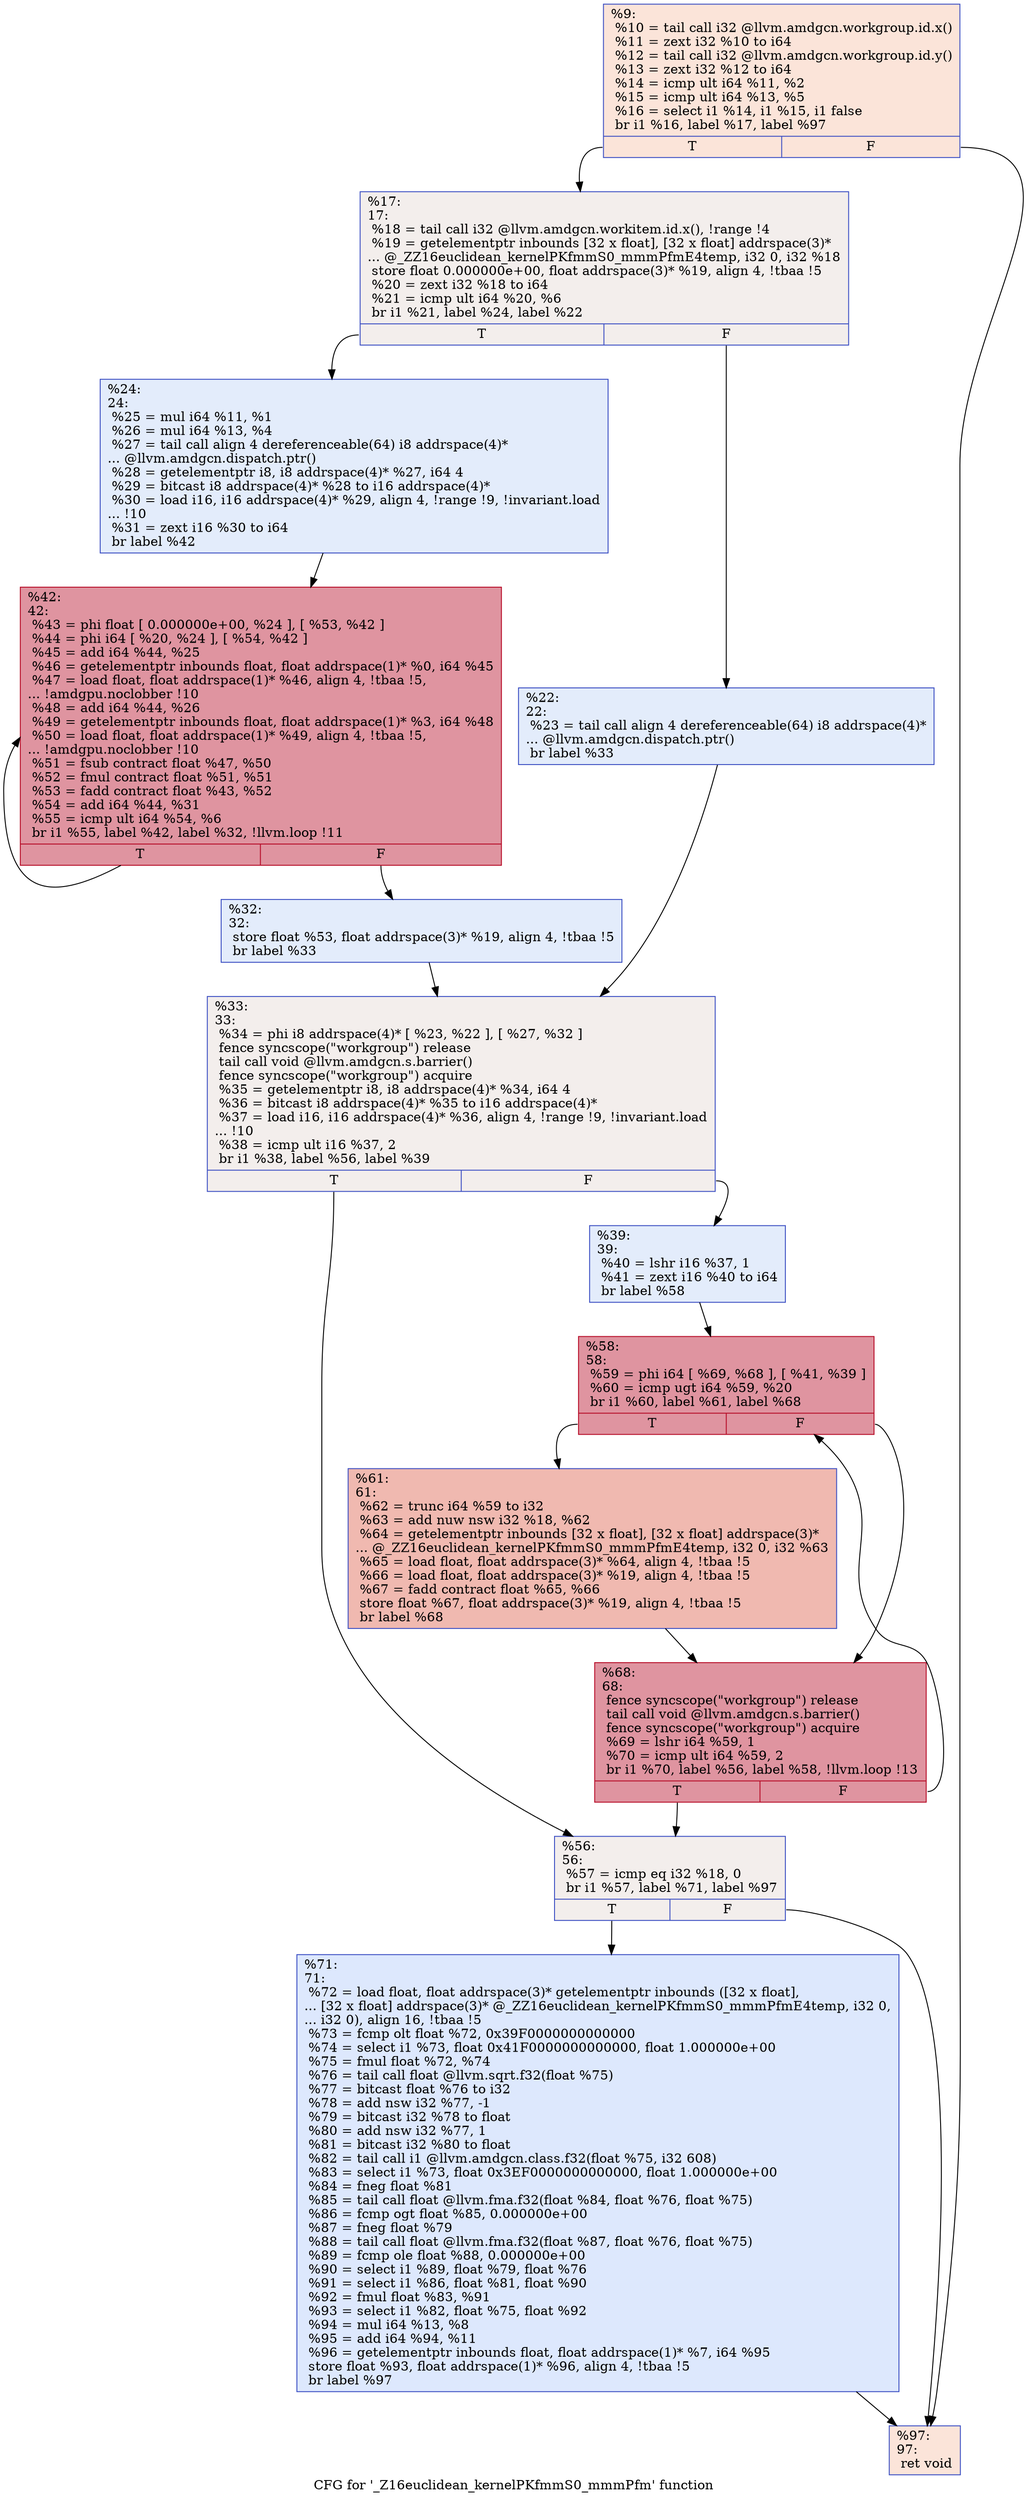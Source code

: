 digraph "CFG for '_Z16euclidean_kernelPKfmmS0_mmmPfm' function" {
	label="CFG for '_Z16euclidean_kernelPKfmmS0_mmmPfm' function";

	Node0x5adbb20 [shape=record,color="#3d50c3ff", style=filled, fillcolor="#f5c1a970",label="{%9:\l  %10 = tail call i32 @llvm.amdgcn.workgroup.id.x()\l  %11 = zext i32 %10 to i64\l  %12 = tail call i32 @llvm.amdgcn.workgroup.id.y()\l  %13 = zext i32 %12 to i64\l  %14 = icmp ult i64 %11, %2\l  %15 = icmp ult i64 %13, %5\l  %16 = select i1 %14, i1 %15, i1 false\l  br i1 %16, label %17, label %97\l|{<s0>T|<s1>F}}"];
	Node0x5adbb20:s0 -> Node0x5adb7c0;
	Node0x5adbb20:s1 -> Node0x5adcfd0;
	Node0x5adb7c0 [shape=record,color="#3d50c3ff", style=filled, fillcolor="#e3d9d370",label="{%17:\l17:                                               \l  %18 = tail call i32 @llvm.amdgcn.workitem.id.x(), !range !4\l  %19 = getelementptr inbounds [32 x float], [32 x float] addrspace(3)*\l... @_ZZ16euclidean_kernelPKfmmS0_mmmPfmE4temp, i32 0, i32 %18\l  store float 0.000000e+00, float addrspace(3)* %19, align 4, !tbaa !5\l  %20 = zext i32 %18 to i64\l  %21 = icmp ult i64 %20, %6\l  br i1 %21, label %24, label %22\l|{<s0>T|<s1>F}}"];
	Node0x5adb7c0:s0 -> Node0x5adecd0;
	Node0x5adb7c0:s1 -> Node0x5aded60;
	Node0x5aded60 [shape=record,color="#3d50c3ff", style=filled, fillcolor="#bfd3f670",label="{%22:\l22:                                               \l  %23 = tail call align 4 dereferenceable(64) i8 addrspace(4)*\l... @llvm.amdgcn.dispatch.ptr()\l  br label %33\l}"];
	Node0x5aded60 -> Node0x5adf050;
	Node0x5adecd0 [shape=record,color="#3d50c3ff", style=filled, fillcolor="#bfd3f670",label="{%24:\l24:                                               \l  %25 = mul i64 %11, %1\l  %26 = mul i64 %13, %4\l  %27 = tail call align 4 dereferenceable(64) i8 addrspace(4)*\l... @llvm.amdgcn.dispatch.ptr()\l  %28 = getelementptr i8, i8 addrspace(4)* %27, i64 4\l  %29 = bitcast i8 addrspace(4)* %28 to i16 addrspace(4)*\l  %30 = load i16, i16 addrspace(4)* %29, align 4, !range !9, !invariant.load\l... !10\l  %31 = zext i16 %30 to i64\l  br label %42\l}"];
	Node0x5adecd0 -> Node0x5adf850;
	Node0x5adf950 [shape=record,color="#3d50c3ff", style=filled, fillcolor="#bfd3f670",label="{%32:\l32:                                               \l  store float %53, float addrspace(3)* %19, align 4, !tbaa !5\l  br label %33\l}"];
	Node0x5adf950 -> Node0x5adf050;
	Node0x5adf050 [shape=record,color="#3d50c3ff", style=filled, fillcolor="#e3d9d370",label="{%33:\l33:                                               \l  %34 = phi i8 addrspace(4)* [ %23, %22 ], [ %27, %32 ]\l  fence syncscope(\"workgroup\") release\l  tail call void @llvm.amdgcn.s.barrier()\l  fence syncscope(\"workgroup\") acquire\l  %35 = getelementptr i8, i8 addrspace(4)* %34, i64 4\l  %36 = bitcast i8 addrspace(4)* %35 to i16 addrspace(4)*\l  %37 = load i16, i16 addrspace(4)* %36, align 4, !range !9, !invariant.load\l... !10\l  %38 = icmp ult i16 %37, 2\l  br i1 %38, label %56, label %39\l|{<s0>T|<s1>F}}"];
	Node0x5adf050:s0 -> Node0x5ae1410;
	Node0x5adf050:s1 -> Node0x5ae14a0;
	Node0x5ae14a0 [shape=record,color="#3d50c3ff", style=filled, fillcolor="#bfd3f670",label="{%39:\l39:                                               \l  %40 = lshr i16 %37, 1\l  %41 = zext i16 %40 to i64\l  br label %58\l}"];
	Node0x5ae14a0 -> Node0x5ae1710;
	Node0x5adf850 [shape=record,color="#b70d28ff", style=filled, fillcolor="#b70d2870",label="{%42:\l42:                                               \l  %43 = phi float [ 0.000000e+00, %24 ], [ %53, %42 ]\l  %44 = phi i64 [ %20, %24 ], [ %54, %42 ]\l  %45 = add i64 %44, %25\l  %46 = getelementptr inbounds float, float addrspace(1)* %0, i64 %45\l  %47 = load float, float addrspace(1)* %46, align 4, !tbaa !5,\l... !amdgpu.noclobber !10\l  %48 = add i64 %44, %26\l  %49 = getelementptr inbounds float, float addrspace(1)* %3, i64 %48\l  %50 = load float, float addrspace(1)* %49, align 4, !tbaa !5,\l... !amdgpu.noclobber !10\l  %51 = fsub contract float %47, %50\l  %52 = fmul contract float %51, %51\l  %53 = fadd contract float %43, %52\l  %54 = add i64 %44, %31\l  %55 = icmp ult i64 %54, %6\l  br i1 %55, label %42, label %32, !llvm.loop !11\l|{<s0>T|<s1>F}}"];
	Node0x5adf850:s0 -> Node0x5adf850;
	Node0x5adf850:s1 -> Node0x5adf950;
	Node0x5ae1410 [shape=record,color="#3d50c3ff", style=filled, fillcolor="#e3d9d370",label="{%56:\l56:                                               \l  %57 = icmp eq i32 %18, 0\l  br i1 %57, label %71, label %97\l|{<s0>T|<s1>F}}"];
	Node0x5ae1410:s0 -> Node0x5ae2250;
	Node0x5ae1410:s1 -> Node0x5adcfd0;
	Node0x5ae1710 [shape=record,color="#b70d28ff", style=filled, fillcolor="#b70d2870",label="{%58:\l58:                                               \l  %59 = phi i64 [ %69, %68 ], [ %41, %39 ]\l  %60 = icmp ugt i64 %59, %20\l  br i1 %60, label %61, label %68\l|{<s0>T|<s1>F}}"];
	Node0x5ae1710:s0 -> Node0x5ae2520;
	Node0x5ae1710:s1 -> Node0x5ae2350;
	Node0x5ae2520 [shape=record,color="#3d50c3ff", style=filled, fillcolor="#de614d70",label="{%61:\l61:                                               \l  %62 = trunc i64 %59 to i32\l  %63 = add nuw nsw i32 %18, %62\l  %64 = getelementptr inbounds [32 x float], [32 x float] addrspace(3)*\l... @_ZZ16euclidean_kernelPKfmmS0_mmmPfmE4temp, i32 0, i32 %63\l  %65 = load float, float addrspace(3)* %64, align 4, !tbaa !5\l  %66 = load float, float addrspace(3)* %19, align 4, !tbaa !5\l  %67 = fadd contract float %65, %66\l  store float %67, float addrspace(3)* %19, align 4, !tbaa !5\l  br label %68\l}"];
	Node0x5ae2520 -> Node0x5ae2350;
	Node0x5ae2350 [shape=record,color="#b70d28ff", style=filled, fillcolor="#b70d2870",label="{%68:\l68:                                               \l  fence syncscope(\"workgroup\") release\l  tail call void @llvm.amdgcn.s.barrier()\l  fence syncscope(\"workgroup\") acquire\l  %69 = lshr i64 %59, 1\l  %70 = icmp ult i64 %59, 2\l  br i1 %70, label %56, label %58, !llvm.loop !13\l|{<s0>T|<s1>F}}"];
	Node0x5ae2350:s0 -> Node0x5ae1410;
	Node0x5ae2350:s1 -> Node0x5ae1710;
	Node0x5ae2250 [shape=record,color="#3d50c3ff", style=filled, fillcolor="#b2ccfb70",label="{%71:\l71:                                               \l  %72 = load float, float addrspace(3)* getelementptr inbounds ([32 x float],\l... [32 x float] addrspace(3)* @_ZZ16euclidean_kernelPKfmmS0_mmmPfmE4temp, i32 0,\l... i32 0), align 16, !tbaa !5\l  %73 = fcmp olt float %72, 0x39F0000000000000\l  %74 = select i1 %73, float 0x41F0000000000000, float 1.000000e+00\l  %75 = fmul float %72, %74\l  %76 = tail call float @llvm.sqrt.f32(float %75)\l  %77 = bitcast float %76 to i32\l  %78 = add nsw i32 %77, -1\l  %79 = bitcast i32 %78 to float\l  %80 = add nsw i32 %77, 1\l  %81 = bitcast i32 %80 to float\l  %82 = tail call i1 @llvm.amdgcn.class.f32(float %75, i32 608)\l  %83 = select i1 %73, float 0x3EF0000000000000, float 1.000000e+00\l  %84 = fneg float %81\l  %85 = tail call float @llvm.fma.f32(float %84, float %76, float %75)\l  %86 = fcmp ogt float %85, 0.000000e+00\l  %87 = fneg float %79\l  %88 = tail call float @llvm.fma.f32(float %87, float %76, float %75)\l  %89 = fcmp ole float %88, 0.000000e+00\l  %90 = select i1 %89, float %79, float %76\l  %91 = select i1 %86, float %81, float %90\l  %92 = fmul float %83, %91\l  %93 = select i1 %82, float %75, float %92\l  %94 = mul i64 %13, %8\l  %95 = add i64 %94, %11\l  %96 = getelementptr inbounds float, float addrspace(1)* %7, i64 %95\l  store float %93, float addrspace(1)* %96, align 4, !tbaa !5\l  br label %97\l}"];
	Node0x5ae2250 -> Node0x5adcfd0;
	Node0x5adcfd0 [shape=record,color="#3d50c3ff", style=filled, fillcolor="#f5c1a970",label="{%97:\l97:                                               \l  ret void\l}"];
}
